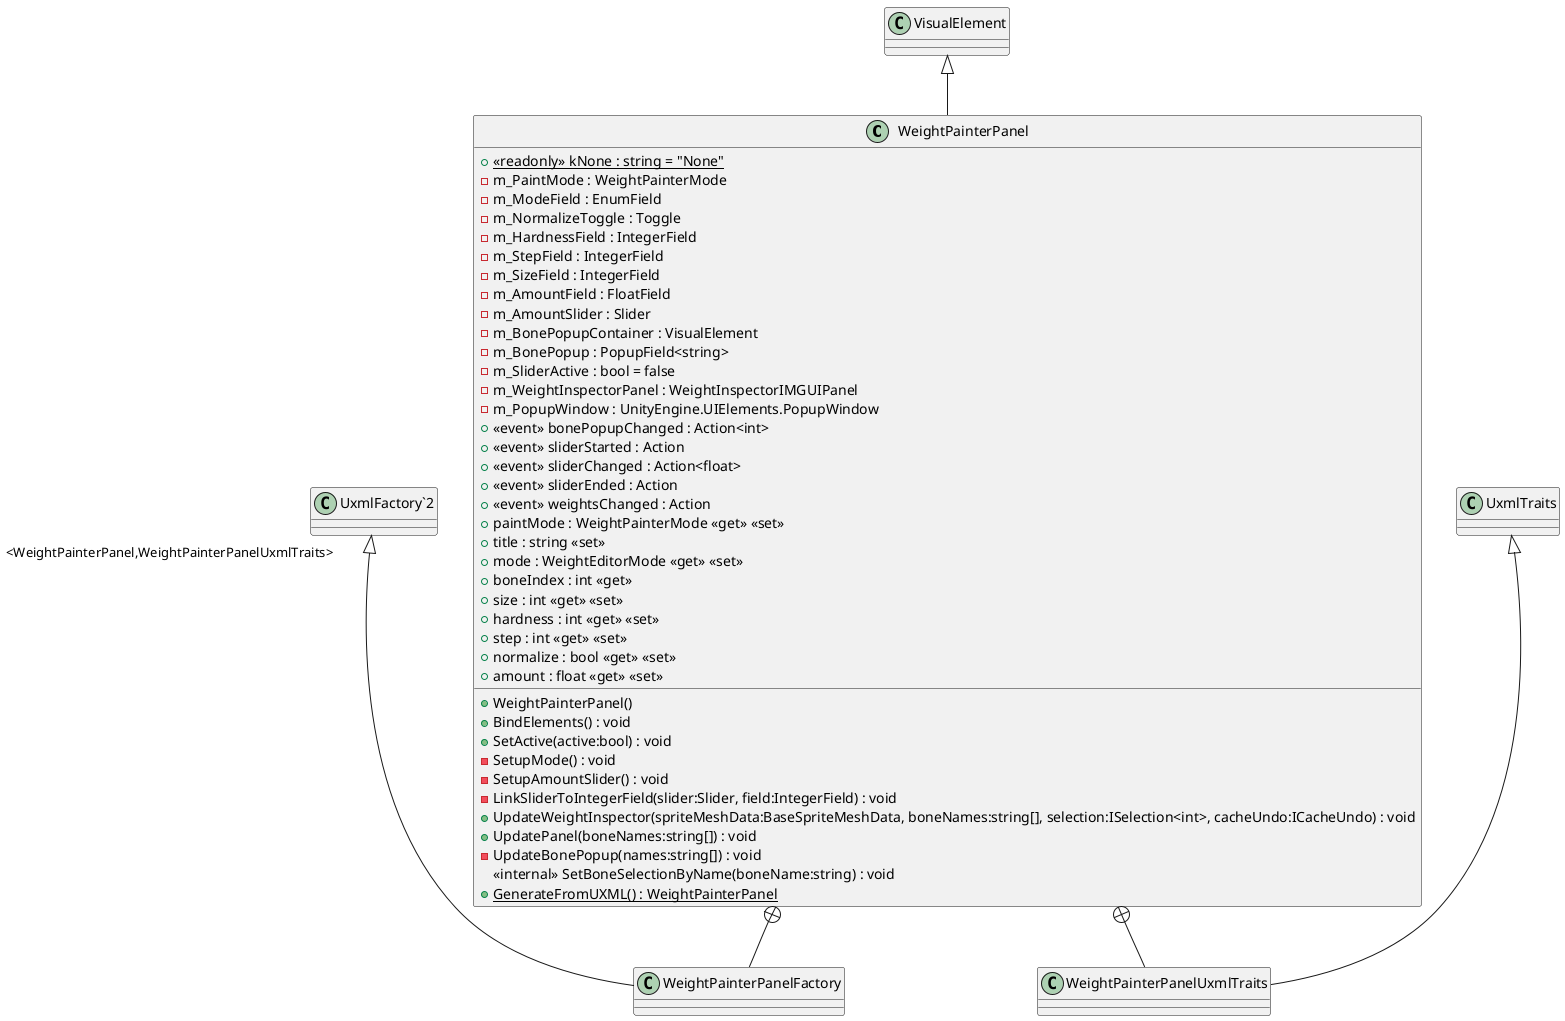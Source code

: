 @startuml
class WeightPainterPanel {
    + {static} <<readonly>> kNone : string = "None"
    - m_PaintMode : WeightPainterMode
    - m_ModeField : EnumField
    - m_NormalizeToggle : Toggle
    - m_HardnessField : IntegerField
    - m_StepField : IntegerField
    - m_SizeField : IntegerField
    - m_AmountField : FloatField
    - m_AmountSlider : Slider
    - m_BonePopupContainer : VisualElement
    - m_BonePopup : PopupField<string>
    - m_SliderActive : bool = false
    - m_WeightInspectorPanel : WeightInspectorIMGUIPanel
    - m_PopupWindow : UnityEngine.UIElements.PopupWindow
    +  <<event>> bonePopupChanged : Action<int> 
    +  <<event>> sliderStarted : Action 
    +  <<event>> sliderChanged : Action<float> 
    +  <<event>> sliderEnded : Action 
    +  <<event>> weightsChanged : Action 
    + paintMode : WeightPainterMode <<get>> <<set>>
    + title : string <<set>>
    + mode : WeightEditorMode <<get>> <<set>>
    + boneIndex : int <<get>>
    + size : int <<get>> <<set>>
    + hardness : int <<get>> <<set>>
    + step : int <<get>> <<set>>
    + normalize : bool <<get>> <<set>>
    + amount : float <<get>> <<set>>
    + WeightPainterPanel()
    + BindElements() : void
    + SetActive(active:bool) : void
    - SetupMode() : void
    - SetupAmountSlider() : void
    - LinkSliderToIntegerField(slider:Slider, field:IntegerField) : void
    + UpdateWeightInspector(spriteMeshData:BaseSpriteMeshData, boneNames:string[], selection:ISelection<int>, cacheUndo:ICacheUndo) : void
    + UpdatePanel(boneNames:string[]) : void
    - UpdateBonePopup(names:string[]) : void
    <<internal>> SetBoneSelectionByName(boneName:string) : void
    + {static} GenerateFromUXML() : WeightPainterPanel
}
class WeightPainterPanelFactory {
}
class WeightPainterPanelUxmlTraits {
}
VisualElement <|-- WeightPainterPanel
WeightPainterPanel +-- WeightPainterPanelFactory
"UxmlFactory`2" "<WeightPainterPanel,WeightPainterPanelUxmlTraits>" <|-- WeightPainterPanelFactory
WeightPainterPanel +-- WeightPainterPanelUxmlTraits
UxmlTraits <|-- WeightPainterPanelUxmlTraits
@enduml
